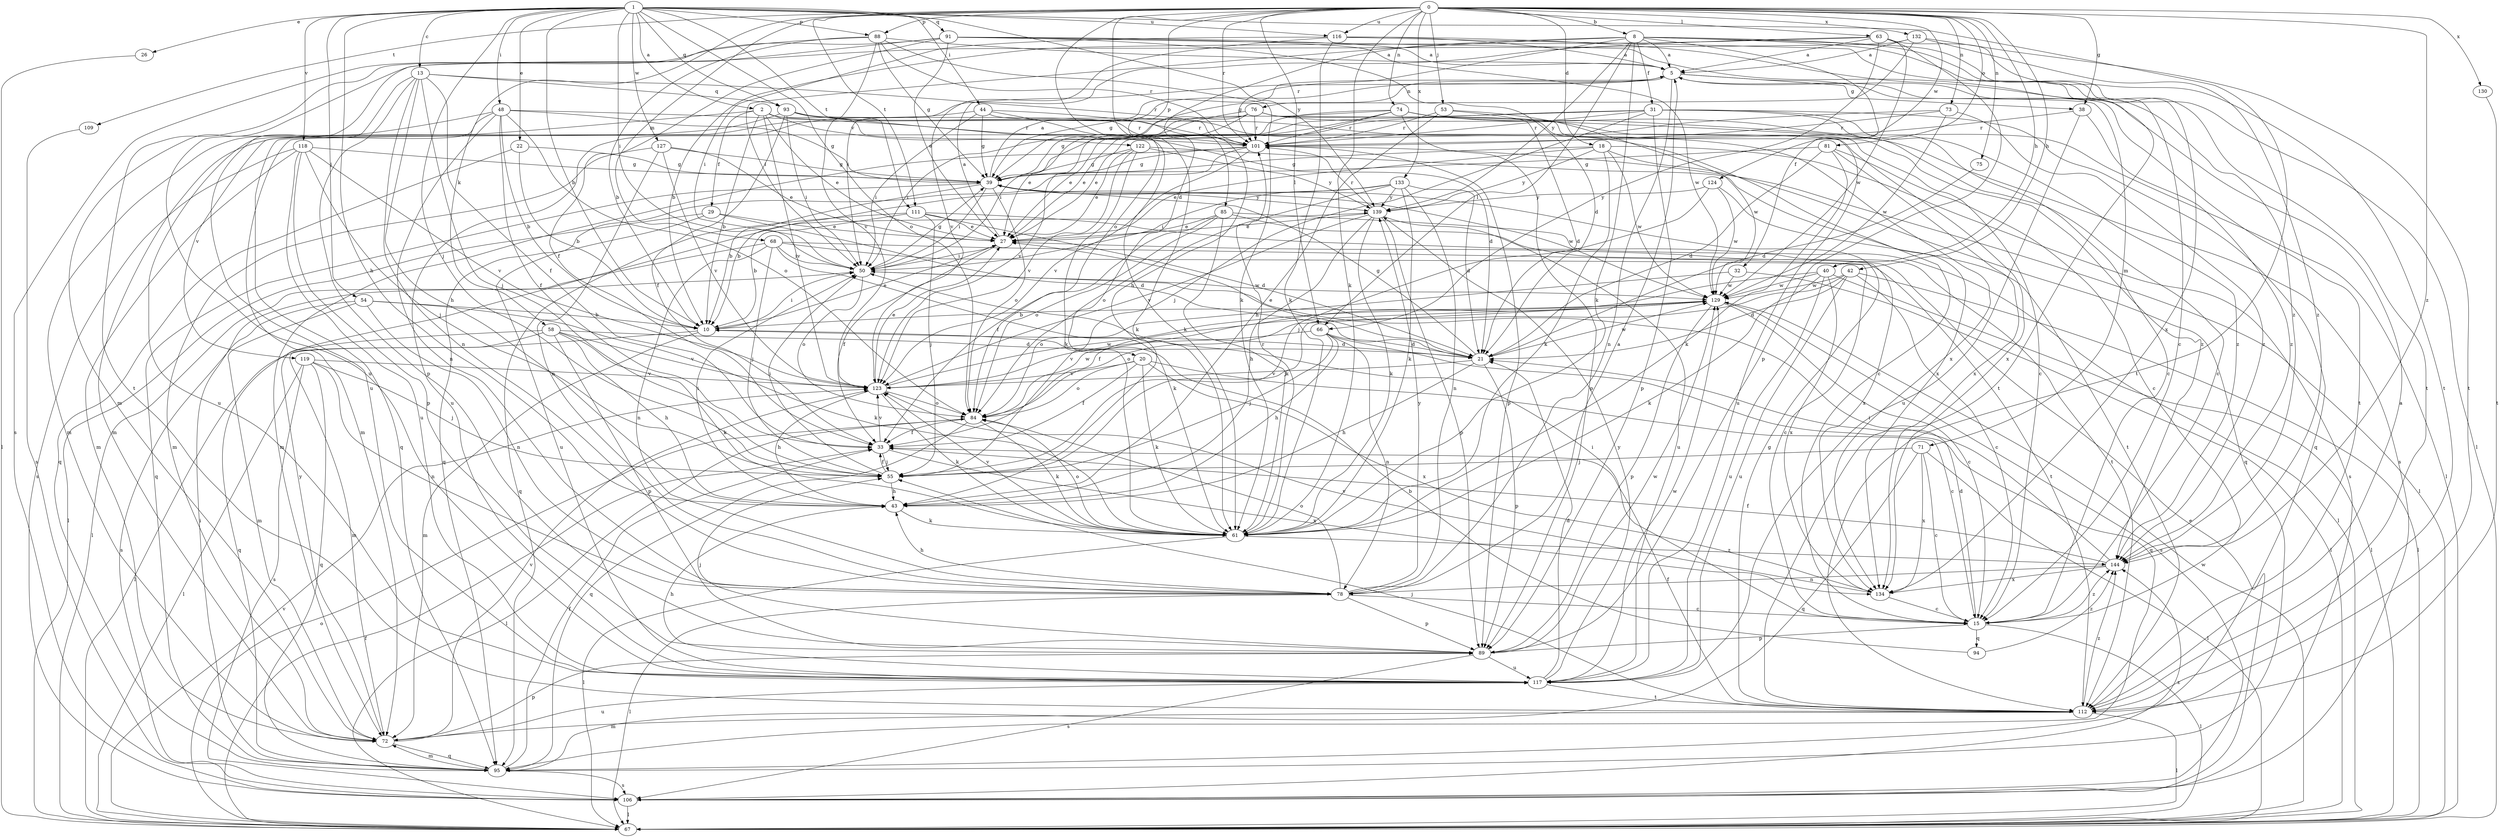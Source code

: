 strict digraph  {
0;
1;
2;
5;
8;
10;
13;
15;
18;
20;
21;
22;
26;
27;
29;
31;
32;
33;
38;
39;
40;
42;
43;
44;
48;
50;
53;
54;
55;
58;
61;
63;
66;
67;
68;
71;
72;
73;
74;
75;
76;
78;
81;
84;
85;
88;
89;
91;
93;
94;
95;
101;
106;
109;
111;
112;
116;
117;
118;
119;
122;
123;
124;
127;
129;
130;
132;
133;
134;
139;
144;
0 -> 8  [label=b];
0 -> 18  [label=d];
0 -> 20  [label=d];
0 -> 38  [label=g];
0 -> 40  [label=h];
0 -> 42  [label=h];
0 -> 53  [label=j];
0 -> 58  [label=k];
0 -> 61  [label=k];
0 -> 63  [label=l];
0 -> 66  [label=l];
0 -> 68  [label=m];
0 -> 73  [label=n];
0 -> 74  [label=n];
0 -> 75  [label=n];
0 -> 81  [label=o];
0 -> 84  [label=o];
0 -> 85  [label=p];
0 -> 88  [label=p];
0 -> 101  [label=r];
0 -> 109  [label=t];
0 -> 111  [label=t];
0 -> 116  [label=u];
0 -> 124  [label=w];
0 -> 130  [label=x];
0 -> 132  [label=x];
0 -> 133  [label=x];
0 -> 144  [label=z];
1 -> 2  [label=a];
1 -> 10  [label=b];
1 -> 13  [label=c];
1 -> 22  [label=e];
1 -> 26  [label=e];
1 -> 43  [label=h];
1 -> 44  [label=i];
1 -> 48  [label=i];
1 -> 50  [label=i];
1 -> 54  [label=j];
1 -> 55  [label=j];
1 -> 84  [label=o];
1 -> 88  [label=p];
1 -> 91  [label=q];
1 -> 93  [label=q];
1 -> 111  [label=t];
1 -> 112  [label=t];
1 -> 116  [label=u];
1 -> 118  [label=v];
1 -> 127  [label=w];
1 -> 139  [label=y];
2 -> 10  [label=b];
2 -> 21  [label=d];
2 -> 27  [label=e];
2 -> 29  [label=f];
2 -> 119  [label=v];
2 -> 122  [label=v];
2 -> 123  [label=v];
2 -> 134  [label=x];
5 -> 38  [label=g];
5 -> 39  [label=g];
5 -> 71  [label=m];
5 -> 76  [label=n];
5 -> 78  [label=n];
5 -> 112  [label=t];
8 -> 5  [label=a];
8 -> 31  [label=f];
8 -> 32  [label=f];
8 -> 43  [label=h];
8 -> 50  [label=i];
8 -> 61  [label=k];
8 -> 66  [label=l];
8 -> 67  [label=l];
8 -> 101  [label=r];
8 -> 112  [label=t];
8 -> 134  [label=x];
8 -> 139  [label=y];
10 -> 21  [label=d];
10 -> 27  [label=e];
10 -> 50  [label=i];
10 -> 67  [label=l];
10 -> 72  [label=m];
13 -> 33  [label=f];
13 -> 43  [label=h];
13 -> 55  [label=j];
13 -> 78  [label=n];
13 -> 89  [label=p];
13 -> 93  [label=q];
13 -> 101  [label=r];
13 -> 117  [label=u];
15 -> 21  [label=d];
15 -> 50  [label=i];
15 -> 67  [label=l];
15 -> 89  [label=p];
15 -> 94  [label=q];
15 -> 144  [label=z];
18 -> 27  [label=e];
18 -> 39  [label=g];
18 -> 61  [label=k];
18 -> 95  [label=q];
18 -> 106  [label=s];
18 -> 129  [label=w];
18 -> 139  [label=y];
20 -> 15  [label=c];
20 -> 33  [label=f];
20 -> 61  [label=k];
20 -> 84  [label=o];
20 -> 123  [label=v];
20 -> 134  [label=x];
21 -> 27  [label=e];
21 -> 39  [label=g];
21 -> 43  [label=h];
21 -> 89  [label=p];
21 -> 123  [label=v];
21 -> 129  [label=w];
22 -> 10  [label=b];
22 -> 39  [label=g];
22 -> 95  [label=q];
26 -> 67  [label=l];
27 -> 5  [label=a];
27 -> 33  [label=f];
27 -> 50  [label=i];
29 -> 21  [label=d];
29 -> 27  [label=e];
29 -> 67  [label=l];
29 -> 117  [label=u];
31 -> 15  [label=c];
31 -> 27  [label=e];
31 -> 55  [label=j];
31 -> 72  [label=m];
31 -> 89  [label=p];
31 -> 95  [label=q];
31 -> 101  [label=r];
31 -> 144  [label=z];
32 -> 67  [label=l];
32 -> 84  [label=o];
32 -> 129  [label=w];
33 -> 55  [label=j];
33 -> 123  [label=v];
33 -> 134  [label=x];
38 -> 101  [label=r];
38 -> 117  [label=u];
38 -> 144  [label=z];
39 -> 5  [label=a];
39 -> 10  [label=b];
39 -> 50  [label=i];
39 -> 84  [label=o];
39 -> 95  [label=q];
39 -> 129  [label=w];
39 -> 139  [label=y];
40 -> 33  [label=f];
40 -> 61  [label=k];
40 -> 67  [label=l];
40 -> 117  [label=u];
40 -> 129  [label=w];
40 -> 134  [label=x];
42 -> 15  [label=c];
42 -> 21  [label=d];
42 -> 55  [label=j];
42 -> 67  [label=l];
42 -> 117  [label=u];
42 -> 129  [label=w];
43 -> 50  [label=i];
43 -> 61  [label=k];
44 -> 39  [label=g];
44 -> 50  [label=i];
44 -> 61  [label=k];
44 -> 101  [label=r];
44 -> 117  [label=u];
44 -> 134  [label=x];
48 -> 10  [label=b];
48 -> 33  [label=f];
48 -> 39  [label=g];
48 -> 72  [label=m];
48 -> 78  [label=n];
48 -> 84  [label=o];
48 -> 101  [label=r];
48 -> 117  [label=u];
50 -> 39  [label=g];
50 -> 84  [label=o];
50 -> 129  [label=w];
53 -> 21  [label=d];
53 -> 43  [label=h];
53 -> 101  [label=r];
53 -> 129  [label=w];
54 -> 10  [label=b];
54 -> 61  [label=k];
54 -> 72  [label=m];
54 -> 78  [label=n];
54 -> 106  [label=s];
55 -> 33  [label=f];
55 -> 43  [label=h];
55 -> 50  [label=i];
58 -> 21  [label=d];
58 -> 43  [label=h];
58 -> 61  [label=k];
58 -> 72  [label=m];
58 -> 89  [label=p];
58 -> 95  [label=q];
58 -> 123  [label=v];
61 -> 67  [label=l];
61 -> 84  [label=o];
61 -> 101  [label=r];
61 -> 123  [label=v];
61 -> 144  [label=z];
63 -> 5  [label=a];
63 -> 10  [label=b];
63 -> 50  [label=i];
63 -> 89  [label=p];
63 -> 112  [label=t];
63 -> 129  [label=w];
63 -> 66  [label=y];
66 -> 21  [label=d];
66 -> 43  [label=h];
66 -> 55  [label=j];
66 -> 78  [label=n];
66 -> 95  [label=q];
66 -> 123  [label=v];
67 -> 33  [label=f];
67 -> 84  [label=o];
67 -> 123  [label=v];
67 -> 129  [label=w];
68 -> 15  [label=c];
68 -> 50  [label=i];
68 -> 55  [label=j];
68 -> 61  [label=k];
68 -> 67  [label=l];
68 -> 78  [label=n];
68 -> 112  [label=t];
71 -> 15  [label=c];
71 -> 55  [label=j];
71 -> 67  [label=l];
71 -> 95  [label=q];
71 -> 134  [label=x];
72 -> 89  [label=p];
72 -> 95  [label=q];
72 -> 117  [label=u];
72 -> 123  [label=v];
72 -> 139  [label=y];
73 -> 27  [label=e];
73 -> 101  [label=r];
73 -> 129  [label=w];
73 -> 144  [label=z];
74 -> 15  [label=c];
74 -> 27  [label=e];
74 -> 39  [label=g];
74 -> 50  [label=i];
74 -> 67  [label=l];
74 -> 89  [label=p];
74 -> 101  [label=r];
74 -> 117  [label=u];
75 -> 21  [label=d];
76 -> 15  [label=c];
76 -> 27  [label=e];
76 -> 50  [label=i];
76 -> 95  [label=q];
76 -> 101  [label=r];
76 -> 106  [label=s];
76 -> 123  [label=v];
76 -> 144  [label=z];
78 -> 5  [label=a];
78 -> 15  [label=c];
78 -> 43  [label=h];
78 -> 67  [label=l];
78 -> 84  [label=o];
78 -> 89  [label=p];
78 -> 139  [label=y];
81 -> 15  [label=c];
81 -> 21  [label=d];
81 -> 39  [label=g];
81 -> 61  [label=k];
81 -> 134  [label=x];
84 -> 33  [label=f];
84 -> 61  [label=k];
84 -> 67  [label=l];
84 -> 95  [label=q];
84 -> 129  [label=w];
85 -> 27  [label=e];
85 -> 33  [label=f];
85 -> 61  [label=k];
85 -> 67  [label=l];
85 -> 84  [label=o];
85 -> 134  [label=x];
88 -> 5  [label=a];
88 -> 10  [label=b];
88 -> 39  [label=g];
88 -> 61  [label=k];
88 -> 101  [label=r];
88 -> 106  [label=s];
88 -> 123  [label=v];
89 -> 55  [label=j];
89 -> 106  [label=s];
89 -> 117  [label=u];
89 -> 129  [label=w];
91 -> 5  [label=a];
91 -> 21  [label=d];
91 -> 27  [label=e];
91 -> 33  [label=f];
91 -> 112  [label=t];
91 -> 117  [label=u];
91 -> 129  [label=w];
91 -> 144  [label=z];
93 -> 15  [label=c];
93 -> 33  [label=f];
93 -> 50  [label=i];
93 -> 61  [label=k];
93 -> 72  [label=m];
93 -> 101  [label=r];
94 -> 10  [label=b];
94 -> 144  [label=z];
95 -> 33  [label=f];
95 -> 50  [label=i];
95 -> 72  [label=m];
95 -> 106  [label=s];
101 -> 39  [label=g];
101 -> 67  [label=l];
101 -> 72  [label=m];
101 -> 89  [label=p];
101 -> 95  [label=q];
101 -> 123  [label=v];
106 -> 27  [label=e];
106 -> 67  [label=l];
106 -> 144  [label=z];
109 -> 106  [label=s];
111 -> 10  [label=b];
111 -> 21  [label=d];
111 -> 27  [label=e];
111 -> 55  [label=j];
111 -> 95  [label=q];
111 -> 112  [label=t];
112 -> 5  [label=a];
112 -> 33  [label=f];
112 -> 39  [label=g];
112 -> 55  [label=j];
112 -> 67  [label=l];
112 -> 72  [label=m];
112 -> 144  [label=z];
116 -> 5  [label=a];
116 -> 15  [label=c];
116 -> 50  [label=i];
116 -> 61  [label=k];
116 -> 112  [label=t];
116 -> 123  [label=v];
117 -> 21  [label=d];
117 -> 43  [label=h];
117 -> 112  [label=t];
117 -> 129  [label=w];
117 -> 139  [label=y];
118 -> 39  [label=g];
118 -> 55  [label=j];
118 -> 72  [label=m];
118 -> 89  [label=p];
118 -> 106  [label=s];
118 -> 117  [label=u];
118 -> 123  [label=v];
119 -> 55  [label=j];
119 -> 67  [label=l];
119 -> 78  [label=n];
119 -> 95  [label=q];
119 -> 106  [label=s];
119 -> 123  [label=v];
122 -> 27  [label=e];
122 -> 39  [label=g];
122 -> 61  [label=k];
122 -> 123  [label=v];
122 -> 134  [label=x];
122 -> 139  [label=y];
123 -> 27  [label=e];
123 -> 43  [label=h];
123 -> 61  [label=k];
123 -> 84  [label=o];
123 -> 129  [label=w];
124 -> 55  [label=j];
124 -> 112  [label=t];
124 -> 129  [label=w];
124 -> 139  [label=y];
127 -> 27  [label=e];
127 -> 39  [label=g];
127 -> 72  [label=m];
127 -> 78  [label=n];
127 -> 123  [label=v];
129 -> 10  [label=b];
129 -> 15  [label=c];
129 -> 84  [label=o];
129 -> 89  [label=p];
129 -> 106  [label=s];
130 -> 112  [label=t];
132 -> 5  [label=a];
132 -> 39  [label=g];
132 -> 72  [label=m];
132 -> 112  [label=t];
132 -> 144  [label=z];
133 -> 10  [label=b];
133 -> 21  [label=d];
133 -> 50  [label=i];
133 -> 61  [label=k];
133 -> 78  [label=n];
133 -> 84  [label=o];
133 -> 139  [label=y];
134 -> 15  [label=c];
134 -> 123  [label=v];
139 -> 27  [label=e];
139 -> 43  [label=h];
139 -> 61  [label=k];
139 -> 89  [label=p];
139 -> 101  [label=r];
139 -> 117  [label=u];
139 -> 123  [label=v];
144 -> 33  [label=f];
144 -> 50  [label=i];
144 -> 78  [label=n];
144 -> 134  [label=x];
}
